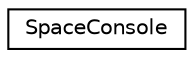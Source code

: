 digraph G
{
  edge [fontname="Helvetica",fontsize="10",labelfontname="Helvetica",labelfontsize="10"];
  node [fontname="Helvetica",fontsize="10",shape=record];
  rankdir=LR;
  Node1 [label="SpaceConsole",height=0.2,width=0.4,color="black", fillcolor="white", style="filled",URL="$da/d68/structSpaceConsole.html"];
}
